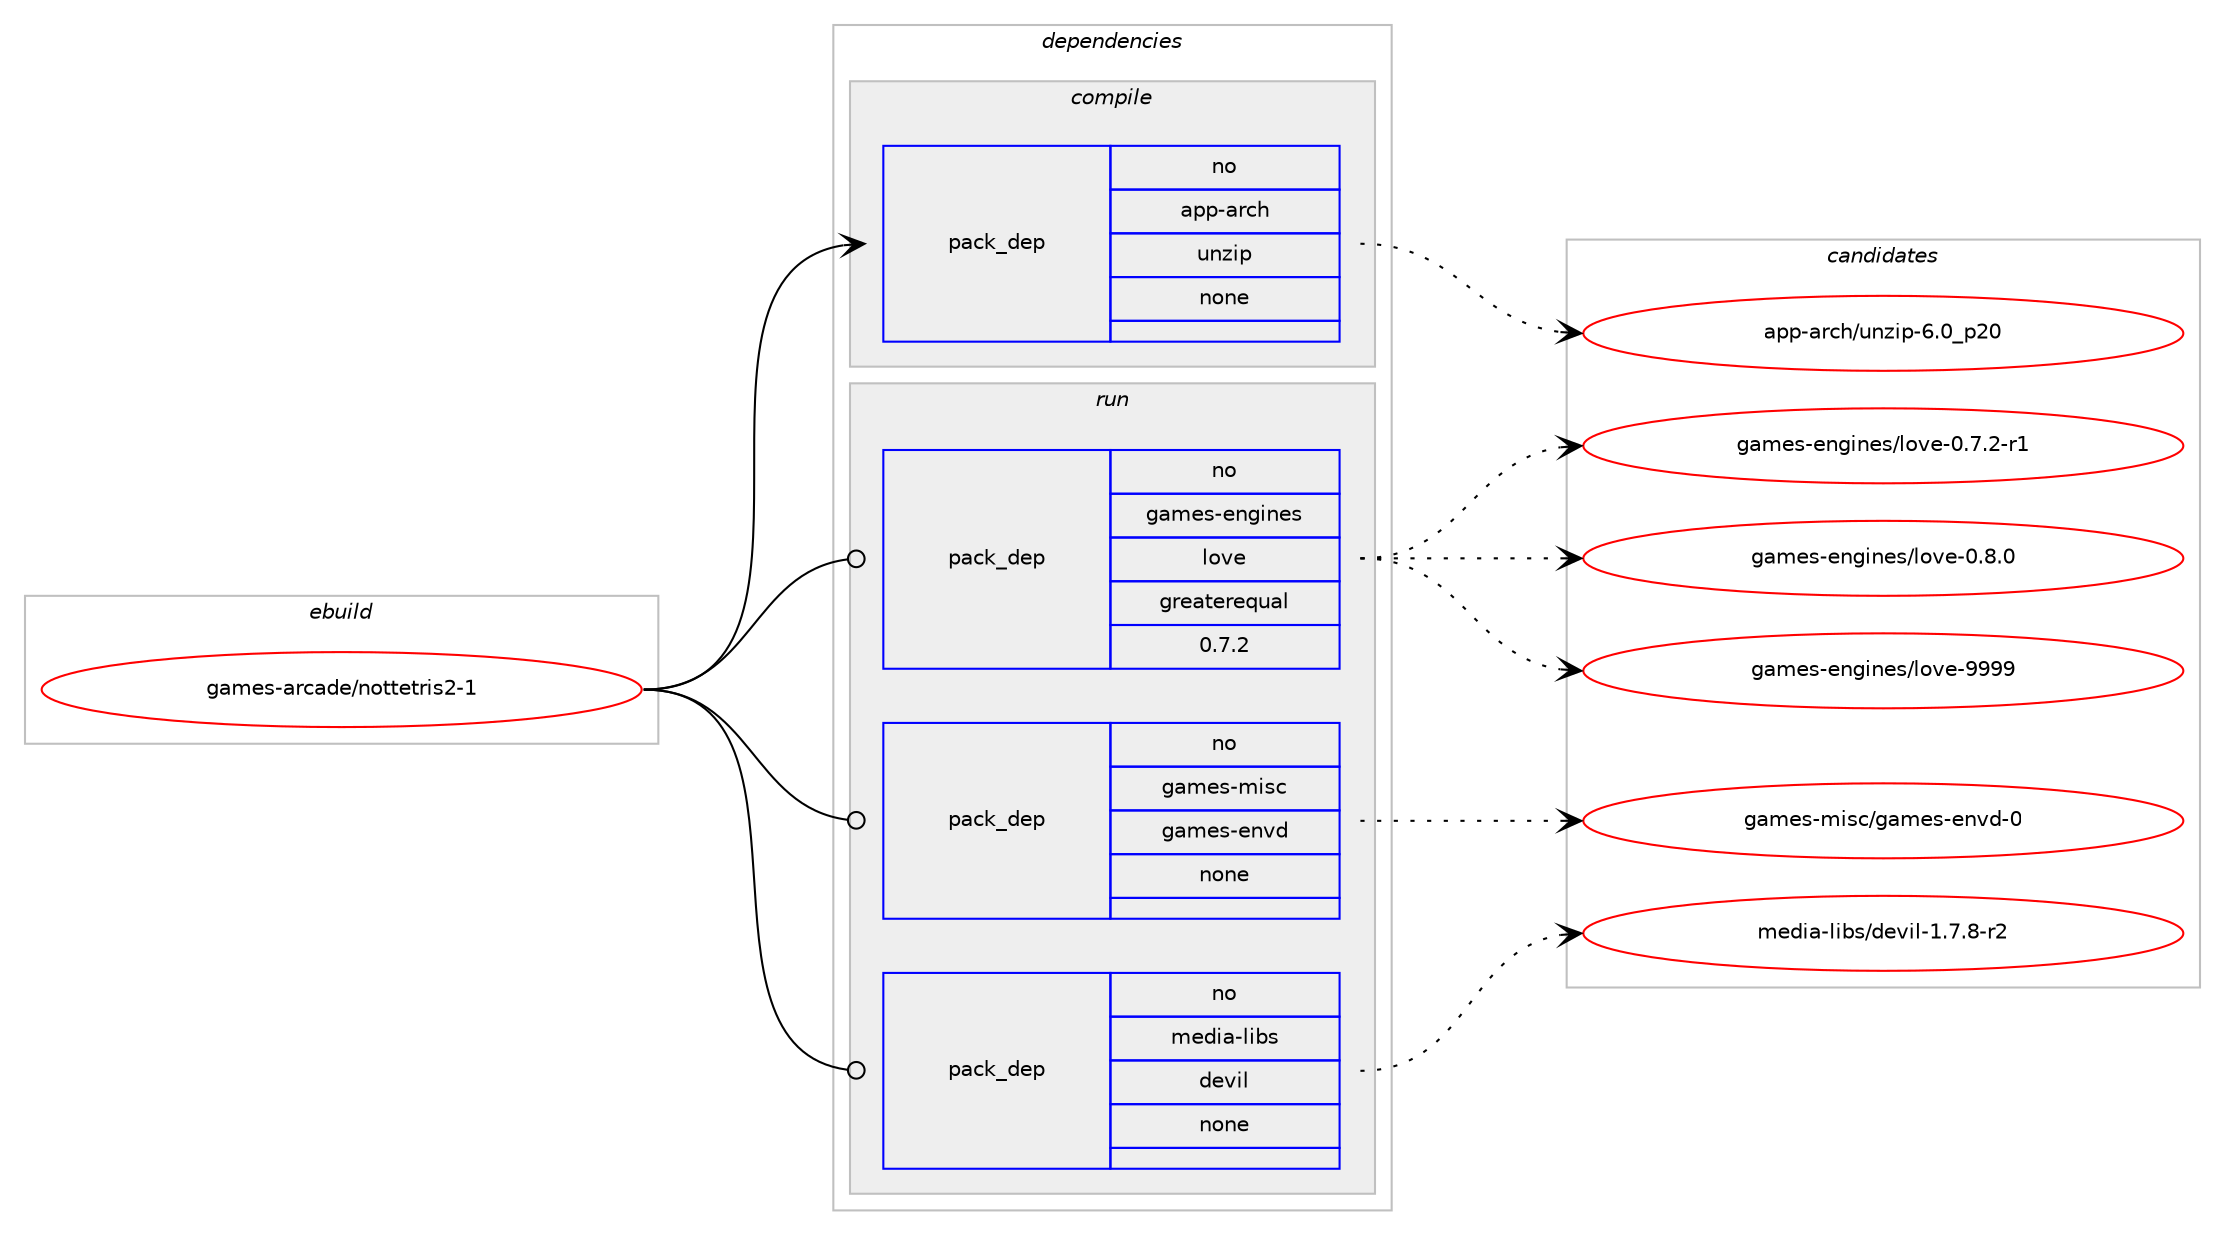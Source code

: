 digraph prolog {

# *************
# Graph options
# *************

newrank=true;
concentrate=true;
compound=true;
graph [rankdir=LR,fontname=Helvetica,fontsize=10,ranksep=1.5];#, ranksep=2.5, nodesep=0.2];
edge  [arrowhead=vee];
node  [fontname=Helvetica,fontsize=10];

# **********
# The ebuild
# **********

subgraph cluster_leftcol {
color=gray;
rank=same;
label=<<i>ebuild</i>>;
id [label="games-arcade/nottetris2-1", color=red, width=4, href="../games-arcade/nottetris2-1.svg"];
}

# ****************
# The dependencies
# ****************

subgraph cluster_midcol {
color=gray;
label=<<i>dependencies</i>>;
subgraph cluster_compile {
fillcolor="#eeeeee";
style=filled;
label=<<i>compile</i>>;
subgraph pack210197 {
dependency294319 [label=<<TABLE BORDER="0" CELLBORDER="1" CELLSPACING="0" CELLPADDING="4" WIDTH="220"><TR><TD ROWSPAN="6" CELLPADDING="30">pack_dep</TD></TR><TR><TD WIDTH="110">no</TD></TR><TR><TD>app-arch</TD></TR><TR><TD>unzip</TD></TR><TR><TD>none</TD></TR><TR><TD></TD></TR></TABLE>>, shape=none, color=blue];
}
id:e -> dependency294319:w [weight=20,style="solid",arrowhead="vee"];
}
subgraph cluster_compileandrun {
fillcolor="#eeeeee";
style=filled;
label=<<i>compile and run</i>>;
}
subgraph cluster_run {
fillcolor="#eeeeee";
style=filled;
label=<<i>run</i>>;
subgraph pack210198 {
dependency294320 [label=<<TABLE BORDER="0" CELLBORDER="1" CELLSPACING="0" CELLPADDING="4" WIDTH="220"><TR><TD ROWSPAN="6" CELLPADDING="30">pack_dep</TD></TR><TR><TD WIDTH="110">no</TD></TR><TR><TD>games-engines</TD></TR><TR><TD>love</TD></TR><TR><TD>greaterequal</TD></TR><TR><TD>0.7.2</TD></TR></TABLE>>, shape=none, color=blue];
}
id:e -> dependency294320:w [weight=20,style="solid",arrowhead="odot"];
subgraph pack210199 {
dependency294321 [label=<<TABLE BORDER="0" CELLBORDER="1" CELLSPACING="0" CELLPADDING="4" WIDTH="220"><TR><TD ROWSPAN="6" CELLPADDING="30">pack_dep</TD></TR><TR><TD WIDTH="110">no</TD></TR><TR><TD>games-misc</TD></TR><TR><TD>games-envd</TD></TR><TR><TD>none</TD></TR><TR><TD></TD></TR></TABLE>>, shape=none, color=blue];
}
id:e -> dependency294321:w [weight=20,style="solid",arrowhead="odot"];
subgraph pack210200 {
dependency294322 [label=<<TABLE BORDER="0" CELLBORDER="1" CELLSPACING="0" CELLPADDING="4" WIDTH="220"><TR><TD ROWSPAN="6" CELLPADDING="30">pack_dep</TD></TR><TR><TD WIDTH="110">no</TD></TR><TR><TD>media-libs</TD></TR><TR><TD>devil</TD></TR><TR><TD>none</TD></TR><TR><TD></TD></TR></TABLE>>, shape=none, color=blue];
}
id:e -> dependency294322:w [weight=20,style="solid",arrowhead="odot"];
}
}

# **************
# The candidates
# **************

subgraph cluster_choices {
rank=same;
color=gray;
label=<<i>candidates</i>>;

subgraph choice210197 {
color=black;
nodesep=1;
choice971121124597114991044711711012210511245544648951125048 [label="app-arch/unzip-6.0_p20", color=red, width=4,href="../app-arch/unzip-6.0_p20.svg"];
dependency294319:e -> choice971121124597114991044711711012210511245544648951125048:w [style=dotted,weight="100"];
}
subgraph choice210198 {
color=black;
nodesep=1;
choice1039710910111545101110103105110101115471081111181014548465546504511449 [label="games-engines/love-0.7.2-r1", color=red, width=4,href="../games-engines/love-0.7.2-r1.svg"];
choice103971091011154510111010310511010111547108111118101454846564648 [label="games-engines/love-0.8.0", color=red, width=4,href="../games-engines/love-0.8.0.svg"];
choice1039710910111545101110103105110101115471081111181014557575757 [label="games-engines/love-9999", color=red, width=4,href="../games-engines/love-9999.svg"];
dependency294320:e -> choice1039710910111545101110103105110101115471081111181014548465546504511449:w [style=dotted,weight="100"];
dependency294320:e -> choice103971091011154510111010310511010111547108111118101454846564648:w [style=dotted,weight="100"];
dependency294320:e -> choice1039710910111545101110103105110101115471081111181014557575757:w [style=dotted,weight="100"];
}
subgraph choice210199 {
color=black;
nodesep=1;
choice1039710910111545109105115994710397109101115451011101181004548 [label="games-misc/games-envd-0", color=red, width=4,href="../games-misc/games-envd-0.svg"];
dependency294321:e -> choice1039710910111545109105115994710397109101115451011101181004548:w [style=dotted,weight="100"];
}
subgraph choice210200 {
color=black;
nodesep=1;
choice109101100105974510810598115471001011181051084549465546564511450 [label="media-libs/devil-1.7.8-r2", color=red, width=4,href="../media-libs/devil-1.7.8-r2.svg"];
dependency294322:e -> choice109101100105974510810598115471001011181051084549465546564511450:w [style=dotted,weight="100"];
}
}

}
